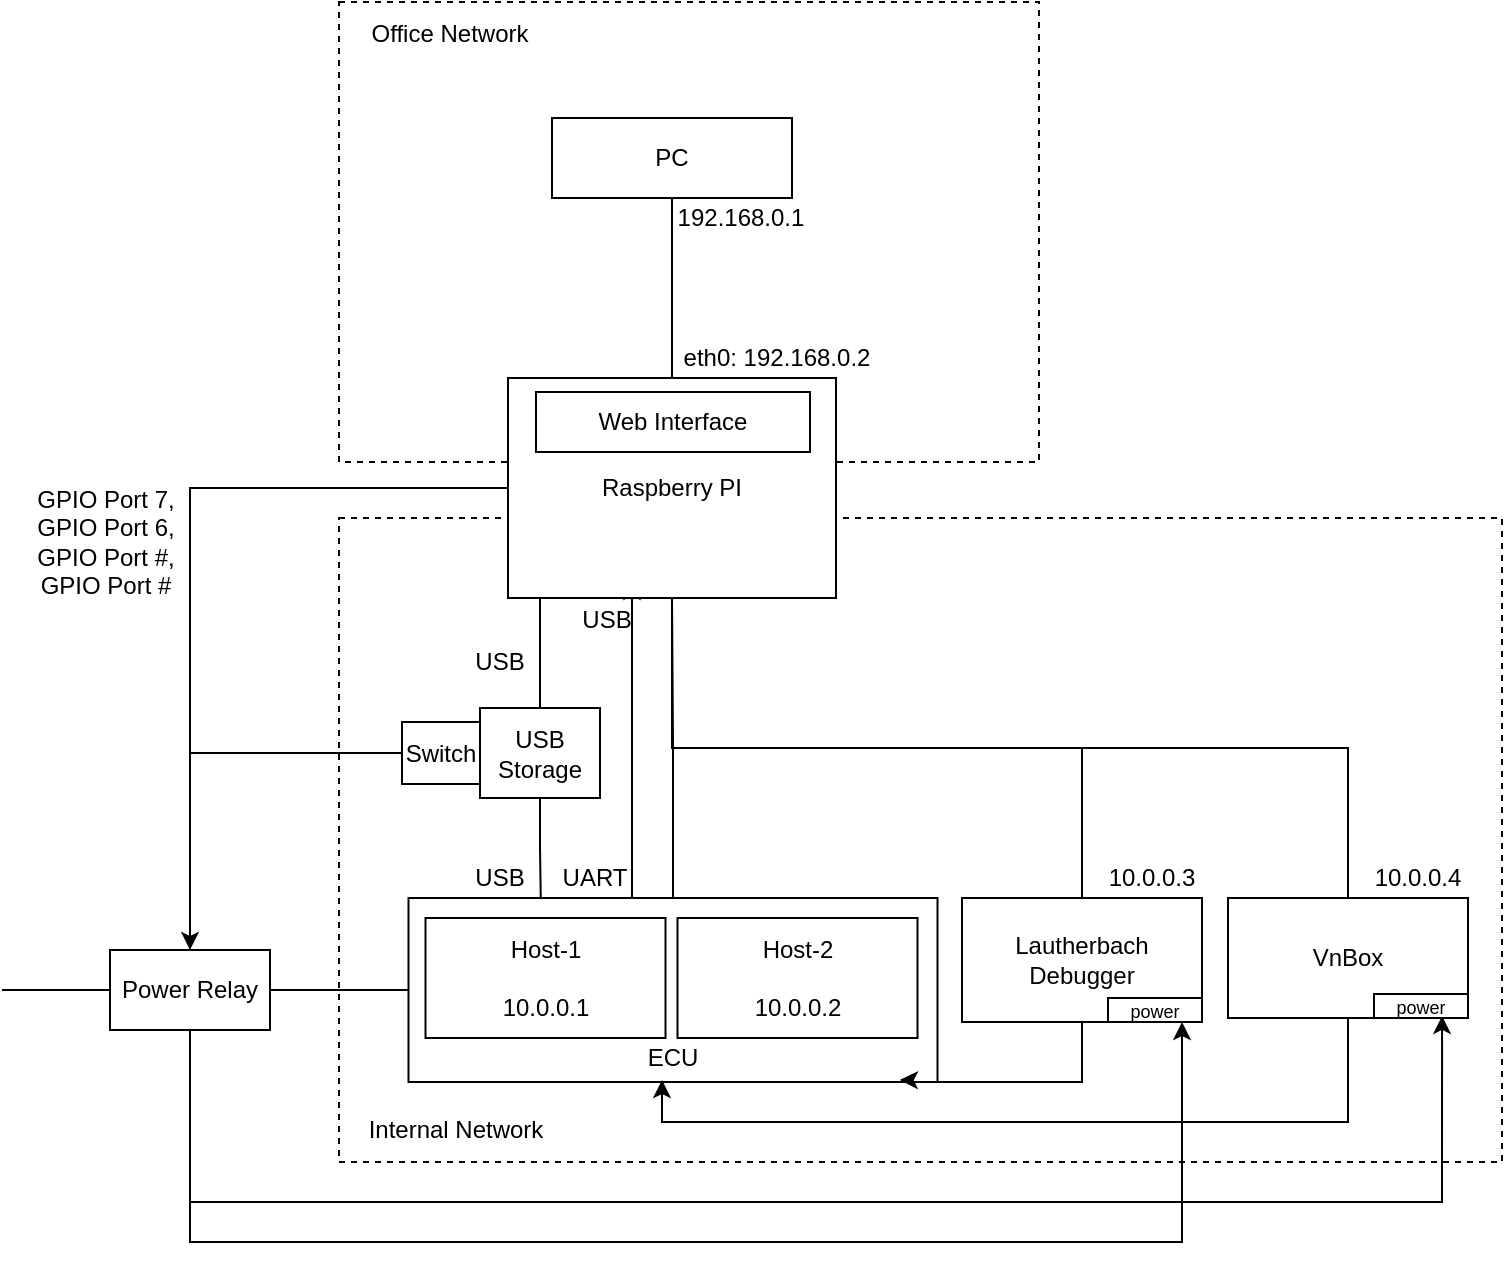 <mxfile version="13.1.12" type="device"><diagram id="7z3N3OmHbQKK3oKHoQfy" name="Page-1"><mxGraphModel dx="1117" dy="577" grid="1" gridSize="10" guides="1" tooltips="1" connect="1" arrows="1" fold="1" page="1" pageScale="1" pageWidth="850" pageHeight="1100" math="0" shadow="0"><root><mxCell id="0"/><mxCell id="1" parent="0"/><mxCell id="xEMmRwoI-NqBqUnDeYgd-17" value="" style="rounded=0;whiteSpace=wrap;html=1;dashed=1;" parent="1" vertex="1"><mxGeometry x="218.5" y="408" width="581.5" height="322" as="geometry"/></mxCell><mxCell id="xEMmRwoI-NqBqUnDeYgd-19" style="edgeStyle=orthogonalEdgeStyle;rounded=0;orthogonalLoop=1;jettySize=auto;html=1;exitX=0.5;exitY=0;exitDx=0;exitDy=0;entryX=0.5;entryY=1;entryDx=0;entryDy=0;endArrow=none;endFill=0;" parent="1" source="xEMmRwoI-NqBqUnDeYgd-14" target="xEMmRwoI-NqBqUnDeYgd-1" edge="1"><mxGeometry relative="1" as="geometry"/></mxCell><mxCell id="LBhaOshW2IlX-SSX9gA7-17" style="edgeStyle=orthogonalEdgeStyle;rounded=0;orthogonalLoop=1;jettySize=auto;html=1;" parent="1" source="xEMmRwoI-NqBqUnDeYgd-14" edge="1"><mxGeometry relative="1" as="geometry"><mxPoint x="365" y="440" as="targetPoint"/><Array as="points"><mxPoint x="365" y="560"/><mxPoint x="365" y="560"/></Array></mxGeometry></mxCell><mxCell id="xEMmRwoI-NqBqUnDeYgd-14" value="" style="rounded=0;whiteSpace=wrap;html=1;" parent="1" vertex="1"><mxGeometry x="253.25" y="598" width="264.5" height="92" as="geometry"/></mxCell><mxCell id="xEMmRwoI-NqBqUnDeYgd-3" value="" style="rounded=0;whiteSpace=wrap;html=1;dashed=1;" parent="1" vertex="1"><mxGeometry x="218.5" y="150" width="350" height="230" as="geometry"/></mxCell><mxCell id="xEMmRwoI-NqBqUnDeYgd-25" style="edgeStyle=orthogonalEdgeStyle;rounded=0;orthogonalLoop=1;jettySize=auto;html=1;exitX=0;exitY=0.5;exitDx=0;exitDy=0;entryX=0.5;entryY=0;entryDx=0;entryDy=0;endArrow=none;endFill=0;" parent="1" source="xEMmRwoI-NqBqUnDeYgd-1" target="xEMmRwoI-NqBqUnDeYgd-21" edge="1"><mxGeometry relative="1" as="geometry"/></mxCell><mxCell id="xEMmRwoI-NqBqUnDeYgd-51" style="edgeStyle=orthogonalEdgeStyle;rounded=0;orthogonalLoop=1;jettySize=auto;html=1;exitX=0.25;exitY=1;exitDx=0;exitDy=0;entryX=0.5;entryY=0;entryDx=0;entryDy=0;endArrow=none;endFill=0;" parent="1" source="xEMmRwoI-NqBqUnDeYgd-1" target="xEMmRwoI-NqBqUnDeYgd-38" edge="1"><mxGeometry relative="1" as="geometry"><Array as="points"><mxPoint x="319" y="448"/></Array></mxGeometry></mxCell><mxCell id="xEMmRwoI-NqBqUnDeYgd-1" value="Raspberry PI" style="rounded=0;whiteSpace=wrap;html=1;" parent="1" vertex="1"><mxGeometry x="303" y="338" width="164" height="110" as="geometry"/></mxCell><mxCell id="xEMmRwoI-NqBqUnDeYgd-7" style="edgeStyle=orthogonalEdgeStyle;rounded=0;orthogonalLoop=1;jettySize=auto;html=1;exitX=0.5;exitY=1;exitDx=0;exitDy=0;entryX=0.5;entryY=0;entryDx=0;entryDy=0;endArrow=none;endFill=0;" parent="1" source="xEMmRwoI-NqBqUnDeYgd-2" target="xEMmRwoI-NqBqUnDeYgd-1" edge="1"><mxGeometry relative="1" as="geometry"/></mxCell><mxCell id="xEMmRwoI-NqBqUnDeYgd-2" value="PC" style="rounded=0;whiteSpace=wrap;html=1;" parent="1" vertex="1"><mxGeometry x="325" y="208" width="120" height="40" as="geometry"/></mxCell><mxCell id="xEMmRwoI-NqBqUnDeYgd-5" value="Office Network" style="text;html=1;strokeColor=none;fillColor=none;align=center;verticalAlign=middle;whiteSpace=wrap;rounded=0;dashed=1;" parent="1" vertex="1"><mxGeometry x="218.5" y="156" width="110" height="20" as="geometry"/></mxCell><mxCell id="xEMmRwoI-NqBqUnDeYgd-8" value="Web Interface" style="rounded=0;whiteSpace=wrap;html=1;" parent="1" vertex="1"><mxGeometry x="317" y="345" width="137" height="30" as="geometry"/></mxCell><mxCell id="xEMmRwoI-NqBqUnDeYgd-9" value="eth0: 192.168.0.2" style="text;html=1;strokeColor=none;fillColor=none;align=center;verticalAlign=middle;whiteSpace=wrap;rounded=0;" parent="1" vertex="1"><mxGeometry x="385" y="318" width="105" height="20" as="geometry"/></mxCell><mxCell id="xEMmRwoI-NqBqUnDeYgd-10" value="USB" style="text;html=1;strokeColor=none;fillColor=none;align=center;verticalAlign=middle;whiteSpace=wrap;rounded=0;" parent="1" vertex="1"><mxGeometry x="340" y="448" width="25" height="21" as="geometry"/></mxCell><mxCell id="xEMmRwoI-NqBqUnDeYgd-13" value="192.168.0.1" style="text;html=1;strokeColor=none;fillColor=none;align=center;verticalAlign=middle;whiteSpace=wrap;rounded=0;" parent="1" vertex="1"><mxGeometry x="372" y="248" width="95" height="20" as="geometry"/></mxCell><mxCell id="xEMmRwoI-NqBqUnDeYgd-15" value="Host-1&lt;br&gt;&lt;br&gt;&lt;div&gt;10.0.0.1&lt;br&gt;&lt;/div&gt;" style="rounded=0;whiteSpace=wrap;html=1;" parent="1" vertex="1"><mxGeometry x="261.75" y="608" width="120" height="60" as="geometry"/></mxCell><mxCell id="xEMmRwoI-NqBqUnDeYgd-16" value="Host-2&lt;br&gt;&lt;br&gt;10.0.0.2" style="rounded=0;whiteSpace=wrap;html=1;" parent="1" vertex="1"><mxGeometry x="387.75" y="608" width="120" height="60" as="geometry"/></mxCell><mxCell id="xEMmRwoI-NqBqUnDeYgd-18" value="Internal Network" style="text;html=1;strokeColor=none;fillColor=none;align=center;verticalAlign=middle;whiteSpace=wrap;rounded=0;" parent="1" vertex="1"><mxGeometry x="224" y="704" width="106" height="20" as="geometry"/></mxCell><mxCell id="xEMmRwoI-NqBqUnDeYgd-23" style="edgeStyle=orthogonalEdgeStyle;rounded=0;orthogonalLoop=1;jettySize=auto;html=1;exitX=0;exitY=0.5;exitDx=0;exitDy=0;endArrow=none;endFill=0;" parent="1" source="xEMmRwoI-NqBqUnDeYgd-21" edge="1"><mxGeometry relative="1" as="geometry"><mxPoint x="50" y="644" as="targetPoint"/></mxGeometry></mxCell><mxCell id="xEMmRwoI-NqBqUnDeYgd-24" style="edgeStyle=orthogonalEdgeStyle;rounded=0;orthogonalLoop=1;jettySize=auto;html=1;exitX=1;exitY=0.5;exitDx=0;exitDy=0;entryX=0;entryY=0.5;entryDx=0;entryDy=0;endArrow=none;endFill=0;" parent="1" source="xEMmRwoI-NqBqUnDeYgd-21" target="xEMmRwoI-NqBqUnDeYgd-14" edge="1"><mxGeometry relative="1" as="geometry"/></mxCell><mxCell id="LBhaOshW2IlX-SSX9gA7-21" style="edgeStyle=orthogonalEdgeStyle;rounded=0;orthogonalLoop=1;jettySize=auto;html=1;entryX=0.892;entryY=0.983;entryDx=0;entryDy=0;entryPerimeter=0;" parent="1" source="xEMmRwoI-NqBqUnDeYgd-21" target="xEMmRwoI-NqBqUnDeYgd-30" edge="1"><mxGeometry relative="1" as="geometry"><mxPoint x="144" y="812" as="targetPoint"/><Array as="points"><mxPoint x="144" y="750"/><mxPoint x="770" y="750"/></Array></mxGeometry></mxCell><mxCell id="LBhaOshW2IlX-SSX9gA7-22" style="edgeStyle=orthogonalEdgeStyle;rounded=0;orthogonalLoop=1;jettySize=auto;html=1;" parent="1" source="xEMmRwoI-NqBqUnDeYgd-21" edge="1"><mxGeometry relative="1" as="geometry"><mxPoint x="640" y="660" as="targetPoint"/><Array as="points"><mxPoint x="144" y="770"/><mxPoint x="640" y="770"/></Array></mxGeometry></mxCell><mxCell id="xEMmRwoI-NqBqUnDeYgd-21" value="Power Relay" style="rounded=0;whiteSpace=wrap;html=1;" parent="1" vertex="1"><mxGeometry x="104" y="624" width="80" height="40" as="geometry"/></mxCell><mxCell id="xEMmRwoI-NqBqUnDeYgd-27" style="edgeStyle=orthogonalEdgeStyle;rounded=0;orthogonalLoop=1;jettySize=auto;html=1;exitX=0.5;exitY=0;exitDx=0;exitDy=0;entryX=0.5;entryY=1;entryDx=0;entryDy=0;endArrow=none;endFill=0;" parent="1" source="xEMmRwoI-NqBqUnDeYgd-26" target="xEMmRwoI-NqBqUnDeYgd-1" edge="1"><mxGeometry relative="1" as="geometry"/></mxCell><mxCell id="LBhaOshW2IlX-SSX9gA7-18" style="edgeStyle=orthogonalEdgeStyle;rounded=0;orthogonalLoop=1;jettySize=auto;html=1;entryX=0.929;entryY=0.989;entryDx=0;entryDy=0;entryPerimeter=0;" parent="1" source="xEMmRwoI-NqBqUnDeYgd-26" target="xEMmRwoI-NqBqUnDeYgd-14" edge="1"><mxGeometry relative="1" as="geometry"><mxPoint x="500" y="750" as="targetPoint"/><Array as="points"><mxPoint x="590" y="690"/><mxPoint x="500" y="690"/></Array></mxGeometry></mxCell><mxCell id="xEMmRwoI-NqBqUnDeYgd-26" value="Lautherbach&lt;br&gt;Debugger" style="rounded=0;whiteSpace=wrap;html=1;" parent="1" vertex="1"><mxGeometry x="530" y="598" width="120" height="62" as="geometry"/></mxCell><mxCell id="xEMmRwoI-NqBqUnDeYgd-28" value="10.0.0.3" style="text;html=1;strokeColor=none;fillColor=none;align=center;verticalAlign=middle;whiteSpace=wrap;rounded=0;" parent="1" vertex="1"><mxGeometry x="590" y="578" width="70" height="20" as="geometry"/></mxCell><mxCell id="xEMmRwoI-NqBqUnDeYgd-31" style="edgeStyle=orthogonalEdgeStyle;rounded=0;orthogonalLoop=1;jettySize=auto;html=1;exitX=0.5;exitY=0;exitDx=0;exitDy=0;entryX=0.5;entryY=1;entryDx=0;entryDy=0;endArrow=none;endFill=0;" parent="1" source="xEMmRwoI-NqBqUnDeYgd-30" target="xEMmRwoI-NqBqUnDeYgd-1" edge="1"><mxGeometry relative="1" as="geometry"/></mxCell><mxCell id="LBhaOshW2IlX-SSX9gA7-11" style="edgeStyle=orthogonalEdgeStyle;rounded=0;orthogonalLoop=1;jettySize=auto;html=1;" parent="1" source="xEMmRwoI-NqBqUnDeYgd-30" edge="1"><mxGeometry relative="1" as="geometry"><mxPoint x="380" y="689" as="targetPoint"/><Array as="points"><mxPoint x="723" y="710"/><mxPoint x="380" y="710"/><mxPoint x="380" y="689"/></Array></mxGeometry></mxCell><mxCell id="xEMmRwoI-NqBqUnDeYgd-30" value="VnBox" style="rounded=0;whiteSpace=wrap;html=1;" parent="1" vertex="1"><mxGeometry x="663" y="598" width="120" height="60" as="geometry"/></mxCell><mxCell id="xEMmRwoI-NqBqUnDeYgd-32" value="10.0.0.4" style="text;html=1;strokeColor=none;fillColor=none;align=center;verticalAlign=middle;whiteSpace=wrap;rounded=0;" parent="1" vertex="1"><mxGeometry x="723" y="578" width="70" height="20" as="geometry"/></mxCell><mxCell id="xEMmRwoI-NqBqUnDeYgd-35" value="GPIO Port 7,&lt;br&gt;GPIO Port 6, GPIO Port #,&lt;br&gt;GPIO Port #" style="text;html=1;strokeColor=none;fillColor=none;align=center;verticalAlign=middle;whiteSpace=wrap;rounded=0;" parent="1" vertex="1"><mxGeometry x="60" y="391" width="84" height="57" as="geometry"/></mxCell><mxCell id="xEMmRwoI-NqBqUnDeYgd-52" style="edgeStyle=orthogonalEdgeStyle;rounded=0;orthogonalLoop=1;jettySize=auto;html=1;exitX=0.5;exitY=1;exitDx=0;exitDy=0;entryX=0.25;entryY=0;entryDx=0;entryDy=0;endArrow=none;endFill=0;" parent="1" source="xEMmRwoI-NqBqUnDeYgd-38" target="xEMmRwoI-NqBqUnDeYgd-14" edge="1"><mxGeometry relative="1" as="geometry"/></mxCell><mxCell id="LBhaOshW2IlX-SSX9gA7-3" style="edgeStyle=orthogonalEdgeStyle;rounded=0;orthogonalLoop=1;jettySize=auto;html=1;" parent="1" source="LBhaOshW2IlX-SSX9gA7-4" target="xEMmRwoI-NqBqUnDeYgd-21" edge="1"><mxGeometry relative="1" as="geometry"/></mxCell><mxCell id="xEMmRwoI-NqBqUnDeYgd-38" value="USB Storage" style="rounded=0;whiteSpace=wrap;html=1;" parent="1" vertex="1"><mxGeometry x="289" y="503" width="60" height="45" as="geometry"/></mxCell><mxCell id="xEMmRwoI-NqBqUnDeYgd-44" value="&lt;br&gt;USB" style="text;html=1;strokeColor=none;fillColor=none;align=center;verticalAlign=middle;whiteSpace=wrap;rounded=0;" parent="1" vertex="1"><mxGeometry x="262" y="458" width="74" height="28" as="geometry"/></mxCell><mxCell id="xEMmRwoI-NqBqUnDeYgd-48" value="USB" style="text;html=1;strokeColor=none;fillColor=none;align=center;verticalAlign=middle;whiteSpace=wrap;rounded=0;" parent="1" vertex="1"><mxGeometry x="279" y="578" width="40" height="20" as="geometry"/></mxCell><mxCell id="LBhaOshW2IlX-SSX9gA7-4" value="Switch" style="rounded=0;whiteSpace=wrap;html=1;" parent="1" vertex="1"><mxGeometry x="250" y="510" width="39" height="31" as="geometry"/></mxCell><mxCell id="LBhaOshW2IlX-SSX9gA7-6" value="ECU" style="text;html=1;align=center;verticalAlign=middle;resizable=0;points=[];autosize=1;" parent="1" vertex="1"><mxGeometry x="365" y="668" width="40" height="20" as="geometry"/></mxCell><mxCell id="LBhaOshW2IlX-SSX9gA7-20" value="UART" style="text;html=1;strokeColor=none;fillColor=none;align=center;verticalAlign=middle;whiteSpace=wrap;rounded=0;" parent="1" vertex="1"><mxGeometry x="334" y="577" width="25" height="21" as="geometry"/></mxCell><mxCell id="LBhaOshW2IlX-SSX9gA7-27" value="&lt;font style=&quot;font-size: 9px&quot;&gt;power&lt;/font&gt;" style="rounded=0;whiteSpace=wrap;html=1;strokeColor=#000000;" parent="1" vertex="1"><mxGeometry x="603" y="648" width="47" height="12" as="geometry"/></mxCell><mxCell id="LBhaOshW2IlX-SSX9gA7-29" value="&lt;font style=&quot;font-size: 9px&quot;&gt;power&lt;/font&gt;" style="rounded=0;whiteSpace=wrap;html=1;strokeColor=#000000;" parent="1" vertex="1"><mxGeometry x="736" y="646" width="47" height="12" as="geometry"/></mxCell></root></mxGraphModel></diagram></mxfile>